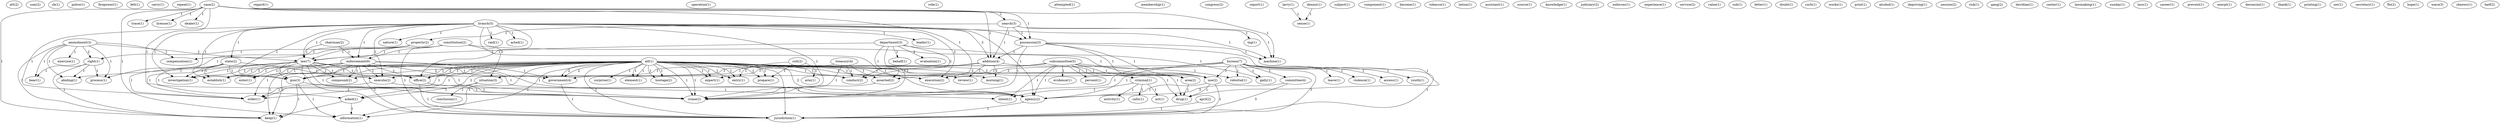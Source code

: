 digraph G {
  att [ label="att(2)" ];
  com [ label="com(2)" ];
  cb [ label="cb(1)" ];
  police [ label="police(1)" ];
  firepower [ label="firepower(1)" ];
  felt [ label="felt(1)" ];
  carry [ label="carry(1)" ];
  repeat [ label="repeat(1)" ];
  constitution [ label="constitution(2)" ];
  enforcement [ label="enforcement(6)" ];
  law [ label="law(7)" ];
  use [ label="use(2)" ];
  agency [ label="agency(2)" ];
  jurisdiction [ label="jurisdiction(1)" ];
  regard [ label="regard(1)" ];
  operation [ label="operation(1)" ];
  role [ label="role(1)" ];
  attempted [ label="attempted(1)" ];
  case [ label="case(2)" ];
  search [ label="search(3)" ];
  trace [ label="trace(1)" ];
  license [ label="license(1)" ];
  dealer [ label="dealer(1)" ];
  possession [ label="possession(3)" ];
  machine [ label="machine(1)" ];
  addition [ label="addition(4)" ];
  execution [ label="execution(2)" ];
  asked [ label="asked(1)" ];
  information [ label="information(1)" ];
  keep [ label="keep(1)" ];
  ing [ label="ing(1)" ];
  property [ label="property(2)" ];
  membership [ label="membership(1)" ];
  congress [ label="congress(2)" ];
  report [ label="report(1)" ];
  chairman [ label="chairman(2)" ];
  branch [ label="branch(5)" ];
  nature [ label="nature(1)" ];
  raid [ label="raid(1)" ];
  state [ label="state(2)" ];
  acted [ label="acted(1)" ];
  situation [ label="situation(3)" ];
  leader [ label="leader(1)" ];
  investigation [ label="investigation(1)" ];
  gun [ label="gun(3)" ];
  establish [ label="establish(1)" ];
  execute [ label="execute(2)" ];
  order [ label="order(1)" ];
  office [ label="office(2)" ];
  crime [ label="crime(2)" ];
  cult [ label="cult(2)" ];
  arm [ label="arm(1)" ];
  entry [ label="entry(1)" ];
  prepare [ label="prepare(1)" ];
  larry [ label="larry(1)" ];
  sense [ label="sense(1)" ];
  enter [ label="enter(1)" ];
  compound [ label="compound(2)" ];
  government [ label="government(4)" ];
  subject [ label="subject(1)" ];
  component [ label="component(1)" ];
  area [ label="area(2)" ];
  drug [ label="drug(1)" ];
  department [ label="department(3)" ];
  behalf [ label="behalf(1)" ];
  evaluation [ label="evaluation(1)" ];
  gally [ label="gally(1)" ];
  conduct [ label="conduct(2)" ];
  asserted [ label="asserted(2)" ];
  right [ label="right(1)" ];
  process [ label="process(1)" ];
  compensation [ label="compensation(1)" ];
  become [ label="become(1)" ];
  tobacco [ label="tobacco(1)" ];
  amendment [ label="amendment(3)" ];
  bear [ label="bear(1)" ];
  exercise [ label="exercise(1)" ];
  abiding [ label="abiding(1)" ];
  tation [ label="tation(1)" ];
  assistant [ label="assistant(1)" ];
  source [ label="source(1)" ];
  knowledge [ label="knowledge(1)" ];
  dennis [ label="dennis(1)" ];
  judiciary [ label="judiciary(2)" ];
  enforces [ label="enforces(1)" ];
  experience [ label="experience(1)" ];
  subcommittee [ label="subcommittee(5)" ];
  criminal [ label="criminal(1)" ];
  evidence [ label="evidence(1)" ];
  percent [ label="percent(1)" ];
  intent [ label="intent(1)" ];
  expert [ label="expert(1)" ];
  rebuttal [ label="rebuttal(1)" ];
  service [ label="service(2)" ];
  value [ label="value(1)" ];
  sub [ label="sub(1)" ];
  letter [ label="letter(1)" ];
  dennis [ label="dennis(1)" ];
  doubt [ label="doubt(1)" ];
  curb [ label="curb(1)" ];
  review [ label="review(1)" ];
  morning [ label="morning(1)" ];
  calls [ label="calls(1)" ];
  act [ label="act(1)" ];
  activity [ label="activity(1)" ];
  works [ label="works(1)" ];
  conclusion [ label="conclusion(1)" ];
  print [ label="print(1)" ];
  alcohol [ label="alcohol(1)" ];
  depriving [ label="depriving(1)" ];
  atf [ label="atf(7)" ];
  surprise [ label="surprise(1)" ];
  element [ label="element(1)" ];
  hostage [ label="hostage(2)" ];
  session [ label="session(2)" ];
  risk [ label="risk(1)" ];
  gang [ label="gang(2)" ];
  davidian [ label="davidian(1)" ];
  center [ label="center(1)" ];
  lawmaking [ label="lawmaking(1)" ];
  bureau [ label="bureau(7)" ];
  leave [ label="leave(1)" ];
  committee [ label="committee(4)" ];
  violence [ label="violence(1)" ];
  access [ label="access(1)" ];
  youth [ label="youth(1)" ];
  sunday [ label="sunday(1)" ];
  loss [ label="loss(1)" ];
  career [ label="career(1)" ];
  prevent [ label="prevent(1)" ];
  exerpt [ label="exerpt(1)" ];
  deconcini [ label="deconcini(1)" ];
  thank [ label="thank(1)" ];
  printing [ label="printing(1)" ];
  treasury [ label="treasury(4)" ];
  atf [ label="atf(1)" ];
  sec [ label="sec(1)" ];
  april [ label="april(2)" ];
  secretary [ label="secretary(1)" ];
  fbi [ label="fbi(2)" ];
  hope [ label="hope(1)" ];
  waco [ label="waco(3)" ];
  cbnews [ label="cbnews(1)" ];
  batf [ label="batf(2)" ];
  constitution -> enforcement [ label="1" ];
  constitution -> law [ label="1" ];
  constitution -> use [ label="1" ];
  constitution -> agency [ label="1" ];
  constitution -> jurisdiction [ label="1" ];
  case -> search [ label="1" ];
  case -> trace [ label="1" ];
  case -> license [ label="1" ];
  case -> dealer [ label="1" ];
  case -> possession [ label="1" ];
  case -> machine [ label="1" ];
  case -> addition [ label="1" ];
  case -> execution [ label="1" ];
  case -> asked [ label="1" ];
  case -> information [ label="1" ];
  case -> keep [ label="1" ];
  search -> ing [ label="1" ];
  search -> possession [ label="1" ];
  search -> property [ label="1" ];
  search -> machine [ label="1" ];
  search -> addition [ label="1" ];
  chairman -> enforcement [ label="1" ];
  chairman -> law [ label="1" ];
  branch -> nature [ label="1" ];
  branch -> enforcement [ label="1" ];
  branch -> possession [ label="1" ];
  branch -> machine [ label="1" ];
  branch -> raid [ label="1" ];
  branch -> law [ label="1" ];
  branch -> state [ label="1" ];
  branch -> acted [ label="1" ];
  branch -> addition [ label="2" ];
  branch -> situation [ label="1" ];
  branch -> leader [ label="1" ];
  branch -> investigation [ label="1" ];
  branch -> execution [ label="2" ];
  branch -> gun [ label="1" ];
  branch -> establish [ label="1" ];
  branch -> agency [ label="1" ];
  branch -> execute [ label="1" ];
  branch -> order [ label="1" ];
  branch -> office [ label="1" ];
  branch -> crime [ label="1" ];
  cult -> arm [ label="1" ];
  cult -> entry [ label="1" ];
  cult -> prepare [ label="1" ];
  larry -> sense [ label="1" ];
  enforcement -> enter [ label="1" ];
  enforcement -> investigation [ label="1" ];
  enforcement -> compound [ label="1" ];
  enforcement -> gun [ label="1" ];
  enforcement -> establish [ label="1" ];
  enforcement -> agency [ label="1" ];
  enforcement -> execute [ label="1" ];
  enforcement -> order [ label="1" ];
  enforcement -> government [ label="1" ];
  enforcement -> office [ label="1" ];
  enforcement -> crime [ label="1" ];
  enforcement -> jurisdiction [ label="1" ];
  possession -> machine [ label="1" ];
  possession -> addition [ label="1" ];
  possession -> area [ label="1" ];
  possession -> use [ label="1" ];
  possession -> drug [ label="1" ];
  possession -> crime [ label="1" ];
  department -> behalf [ label="1" ];
  department -> law [ label="2" ];
  department -> evaluation [ label="2" ];
  department -> gally [ label="1" ];
  department -> conduct [ label="2" ];
  department -> asserted [ label="1" ];
  department -> crime [ label="1" ];
  property -> right [ label="1" ];
  property -> law [ label="1" ];
  property -> process [ label="1" ];
  property -> compensation [ label="1" ];
  amendment -> right [ label="2" ];
  amendment -> law [ label="2" ];
  amendment -> process [ label="1" ];
  amendment -> compensation [ label="1" ];
  amendment -> bear [ label="1" ];
  amendment -> exercise [ label="1" ];
  amendment -> abiding [ label="1" ];
  amendment -> keep [ label="1" ];
  right -> process [ label="1" ];
  right -> bear [ label="1" ];
  right -> abiding [ label="1" ];
  right -> keep [ label="1" ];
  law -> enter [ label="1" ];
  law -> investigation [ label="1" ];
  law -> compound [ label="1" ];
  law -> gun [ label="1" ];
  law -> establish [ label="1" ];
  law -> abiding [ label="1" ];
  law -> agency [ label="1" ];
  law -> execute [ label="1" ];
  law -> order [ label="1" ];
  law -> government [ label="1" ];
  law -> office [ label="1" ];
  law -> crime [ label="1" ];
  law -> jurisdiction [ label="1" ];
  dennis -> sense [ label="1" ];
  subcommittee -> criminal [ label="1" ];
  subcommittee -> evidence [ label="1" ];
  subcommittee -> percent [ label="1" ];
  subcommittee -> use [ label="1" ];
  subcommittee -> gun [ label="1" ];
  subcommittee -> intent [ label="1" ];
  subcommittee -> agency [ label="1" ];
  subcommittee -> government [ label="1" ];
  subcommittee -> expert [ label="1" ];
  subcommittee -> jurisdiction [ label="1" ];
  subcommittee -> rebuttal [ label="1" ];
  state -> investigation [ label="1" ];
  state -> gun [ label="1" ];
  state -> establish [ label="1" ];
  state -> order [ label="1" ];
  state -> office [ label="1" ];
  state -> crime [ label="1" ];
  addition -> situation [ label="1" ];
  addition -> area [ label="1" ];
  addition -> review [ label="1" ];
  addition -> morning [ label="1" ];
  addition -> conduct [ label="1" ];
  criminal -> calls [ label="1" ];
  criminal -> intent [ label="1" ];
  criminal -> act [ label="1" ];
  criminal -> activity [ label="1" ];
  situation -> conclusion [ label="1" ];
  situation -> asked [ label="1" ];
  atf -> investigation [ label="1" ];
  atf -> area [ label="2" ];
  atf -> execution [ label="1" ];
  atf -> use [ label="2" ];
  atf -> surprise [ label="1" ];
  atf -> review [ label="1" ];
  atf -> asked [ label="2" ];
  atf -> compound [ label="1" ];
  atf -> gun [ label="2" ];
  atf -> establish [ label="1" ];
  atf -> agency [ label="2" ];
  atf -> execute [ label="2" ];
  atf -> morning [ label="1" ];
  atf -> conduct [ label="1" ];
  atf -> entry [ label="1" ];
  atf -> information [ label="1" ];
  atf -> drug [ label="1" ];
  atf -> element [ label="1" ];
  atf -> order [ label="1" ];
  atf -> prepare [ label="1" ];
  atf -> government [ label="2" ];
  atf -> office [ label="1" ];
  atf -> crime [ label="1" ];
  atf -> expert [ label="1" ];
  atf -> jurisdiction [ label="1" ];
  atf -> keep [ label="1" ];
  atf -> hostage [ label="1" ];
  bureau -> leave [ label="1" ];
  bureau -> use [ label="1" ];
  bureau -> committee [ label="1" ];
  bureau -> gally [ label="1" ];
  bureau -> violence [ label="1" ];
  bureau -> agency [ label="1" ];
  bureau -> access [ label="1" ];
  bureau -> asserted [ label="2" ];
  bureau -> youth [ label="1" ];
  bureau -> crime [ label="1" ];
  bureau -> jurisdiction [ label="1" ];
  bureau -> rebuttal [ label="1" ];
  area -> drug [ label="1" ];
  use -> agency [ label="1" ];
  use -> drug [ label="1" ];
  use -> jurisdiction [ label="1" ];
  committee -> agency [ label="3" ];
  committee -> jurisdiction [ label="3" ];
  asked -> information [ label="1" ];
  asked -> keep [ label="1" ];
  gun -> intent [ label="1" ];
  gun -> information [ label="1" ];
  gun -> keep [ label="1" ];
  treasury -> conduct [ label="1" ];
  treasury -> asserted [ label="1" ];
  treasury -> government [ label="1" ];
  treasury -> crime [ label="1" ];
  agency -> jurisdiction [ label="1" ];
  execute -> order [ label="1" ];
  execute -> crime [ label="1" ];
  atf -> conduct [ label="1" ];
  atf -> entry [ label="1" ];
  atf -> information [ label="1" ];
  atf -> drug [ label="1" ];
  atf -> element [ label="1" ];
  atf -> order [ label="1" ];
  atf -> prepare [ label="1" ];
  atf -> government [ label="2" ];
  atf -> office [ label="1" ];
  atf -> crime [ label="1" ];
  atf -> expert [ label="1" ];
  atf -> jurisdiction [ label="1" ];
  atf -> keep [ label="1" ];
  atf -> hostage [ label="1" ];
  asserted -> crime [ label="1" ];
  april -> jurisdiction [ label="1" ];
  government -> jurisdiction [ label="1" ];
  office -> crime [ label="1" ];
  office -> jurisdiction [ label="1" ];
}
